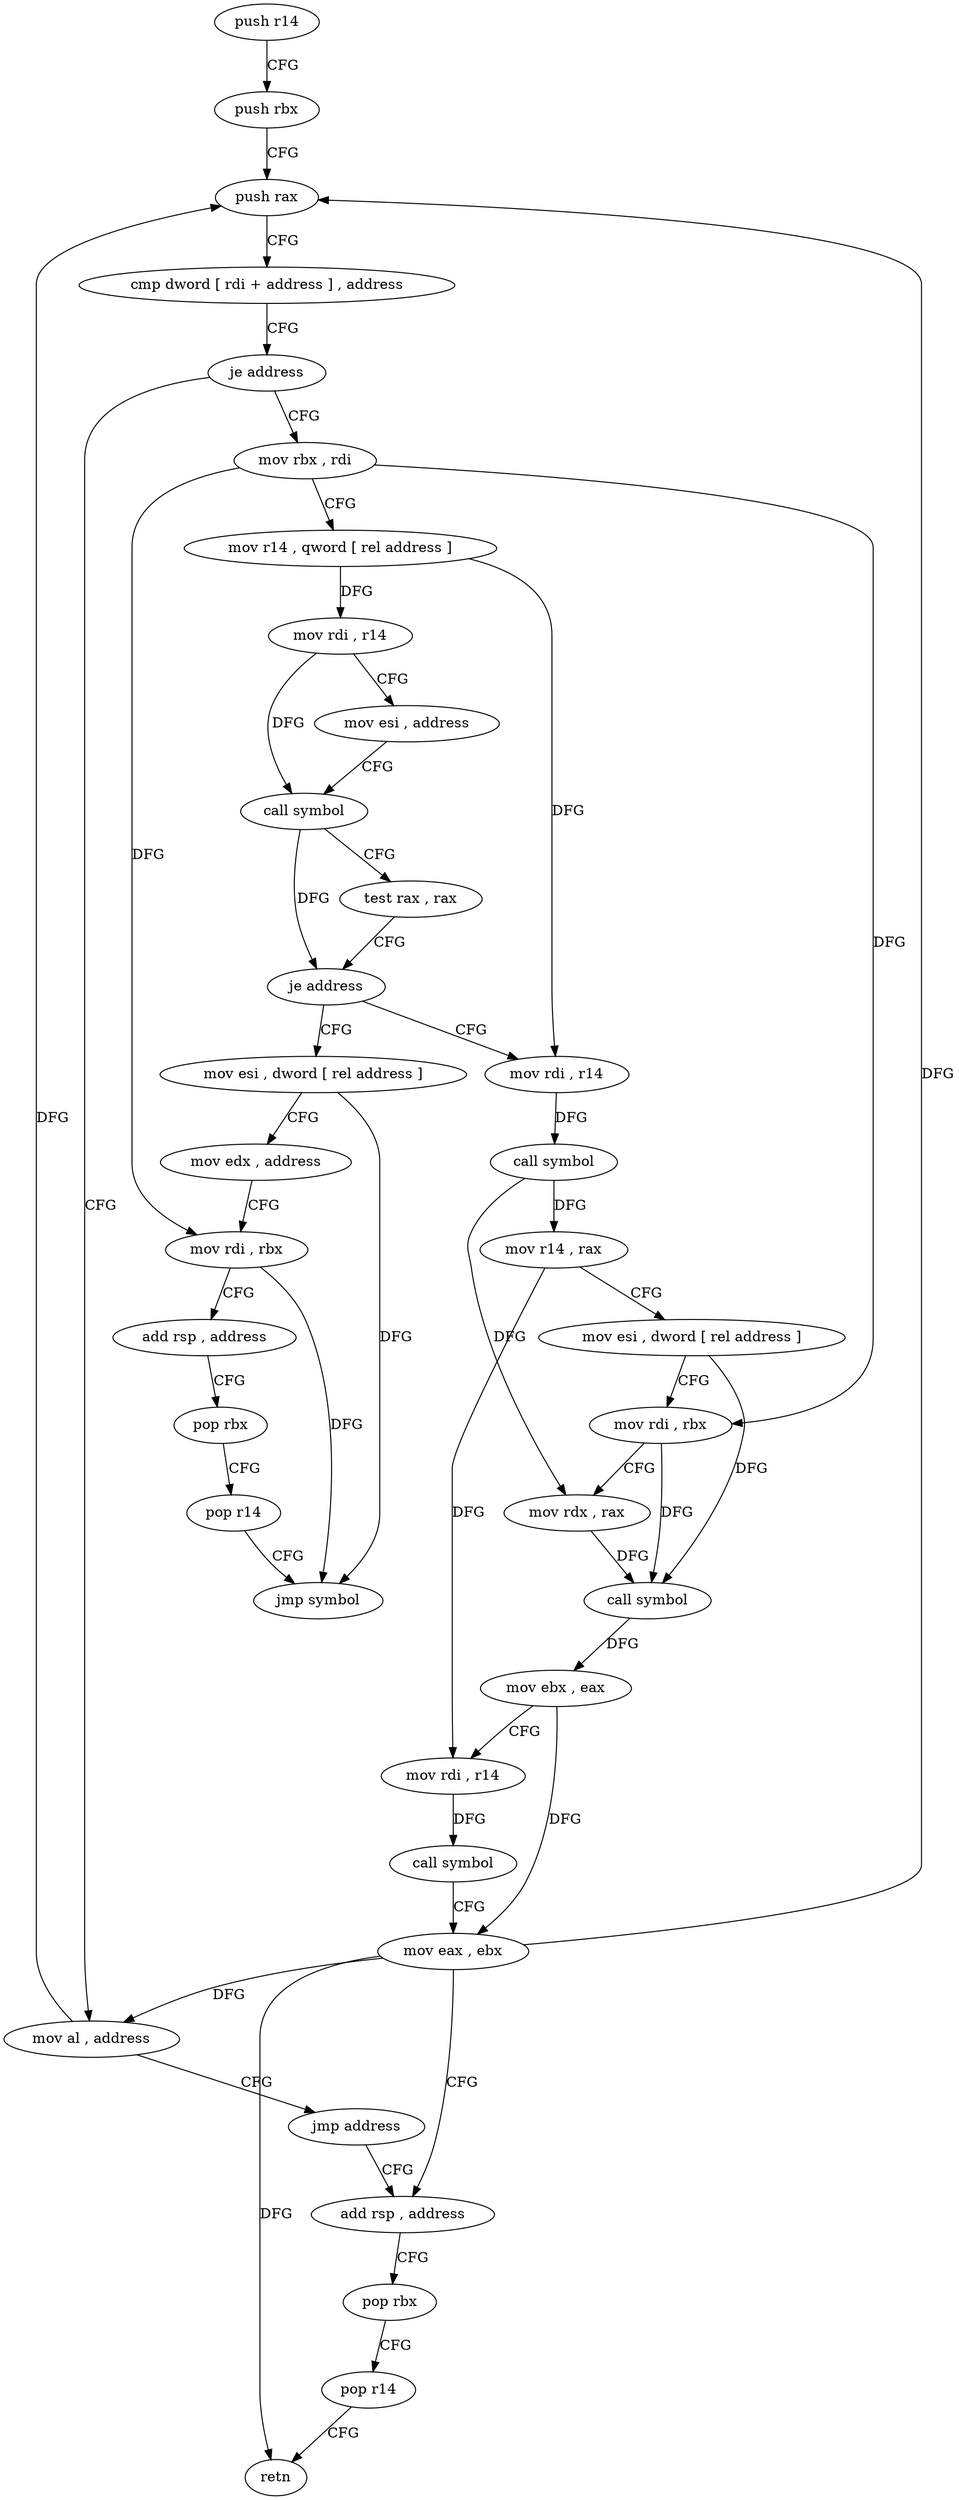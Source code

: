 digraph "func" {
"4217456" [label = "push r14" ]
"4217458" [label = "push rbx" ]
"4217459" [label = "push rax" ]
"4217460" [label = "cmp dword [ rdi + address ] , address" ]
"4217467" [label = "je address" ]
"4217473" [label = "mov rbx , rdi" ]
"4217469" [label = "mov al , address" ]
"4217476" [label = "mov r14 , qword [ rel address ]" ]
"4217483" [label = "mov rdi , r14" ]
"4217486" [label = "mov esi , address" ]
"4217491" [label = "call symbol" ]
"4217496" [label = "test rax , rax" ]
"4217499" [label = "je address" ]
"4217549" [label = "mov esi , dword [ rel address ]" ]
"4217501" [label = "mov rdi , r14" ]
"4217471" [label = "jmp address" ]
"4217541" [label = "add rsp , address" ]
"4217555" [label = "mov edx , address" ]
"4217560" [label = "mov rdi , rbx" ]
"4217563" [label = "add rsp , address" ]
"4217567" [label = "pop rbx" ]
"4217568" [label = "pop r14" ]
"4217570" [label = "jmp symbol" ]
"4217504" [label = "call symbol" ]
"4217509" [label = "mov r14 , rax" ]
"4217512" [label = "mov esi , dword [ rel address ]" ]
"4217518" [label = "mov rdi , rbx" ]
"4217521" [label = "mov rdx , rax" ]
"4217524" [label = "call symbol" ]
"4217529" [label = "mov ebx , eax" ]
"4217531" [label = "mov rdi , r14" ]
"4217534" [label = "call symbol" ]
"4217539" [label = "mov eax , ebx" ]
"4217545" [label = "pop rbx" ]
"4217546" [label = "pop r14" ]
"4217548" [label = "retn" ]
"4217456" -> "4217458" [ label = "CFG" ]
"4217458" -> "4217459" [ label = "CFG" ]
"4217459" -> "4217460" [ label = "CFG" ]
"4217460" -> "4217467" [ label = "CFG" ]
"4217467" -> "4217473" [ label = "CFG" ]
"4217467" -> "4217469" [ label = "CFG" ]
"4217473" -> "4217476" [ label = "CFG" ]
"4217473" -> "4217560" [ label = "DFG" ]
"4217473" -> "4217518" [ label = "DFG" ]
"4217469" -> "4217471" [ label = "CFG" ]
"4217469" -> "4217459" [ label = "DFG" ]
"4217476" -> "4217483" [ label = "DFG" ]
"4217476" -> "4217501" [ label = "DFG" ]
"4217483" -> "4217486" [ label = "CFG" ]
"4217483" -> "4217491" [ label = "DFG" ]
"4217486" -> "4217491" [ label = "CFG" ]
"4217491" -> "4217496" [ label = "CFG" ]
"4217491" -> "4217499" [ label = "DFG" ]
"4217496" -> "4217499" [ label = "CFG" ]
"4217499" -> "4217549" [ label = "CFG" ]
"4217499" -> "4217501" [ label = "CFG" ]
"4217549" -> "4217555" [ label = "CFG" ]
"4217549" -> "4217570" [ label = "DFG" ]
"4217501" -> "4217504" [ label = "DFG" ]
"4217471" -> "4217541" [ label = "CFG" ]
"4217541" -> "4217545" [ label = "CFG" ]
"4217555" -> "4217560" [ label = "CFG" ]
"4217560" -> "4217563" [ label = "CFG" ]
"4217560" -> "4217570" [ label = "DFG" ]
"4217563" -> "4217567" [ label = "CFG" ]
"4217567" -> "4217568" [ label = "CFG" ]
"4217568" -> "4217570" [ label = "CFG" ]
"4217504" -> "4217509" [ label = "DFG" ]
"4217504" -> "4217521" [ label = "DFG" ]
"4217509" -> "4217512" [ label = "CFG" ]
"4217509" -> "4217531" [ label = "DFG" ]
"4217512" -> "4217518" [ label = "CFG" ]
"4217512" -> "4217524" [ label = "DFG" ]
"4217518" -> "4217521" [ label = "CFG" ]
"4217518" -> "4217524" [ label = "DFG" ]
"4217521" -> "4217524" [ label = "DFG" ]
"4217524" -> "4217529" [ label = "DFG" ]
"4217529" -> "4217531" [ label = "CFG" ]
"4217529" -> "4217539" [ label = "DFG" ]
"4217531" -> "4217534" [ label = "DFG" ]
"4217534" -> "4217539" [ label = "CFG" ]
"4217539" -> "4217541" [ label = "CFG" ]
"4217539" -> "4217459" [ label = "DFG" ]
"4217539" -> "4217469" [ label = "DFG" ]
"4217539" -> "4217548" [ label = "DFG" ]
"4217545" -> "4217546" [ label = "CFG" ]
"4217546" -> "4217548" [ label = "CFG" ]
}
